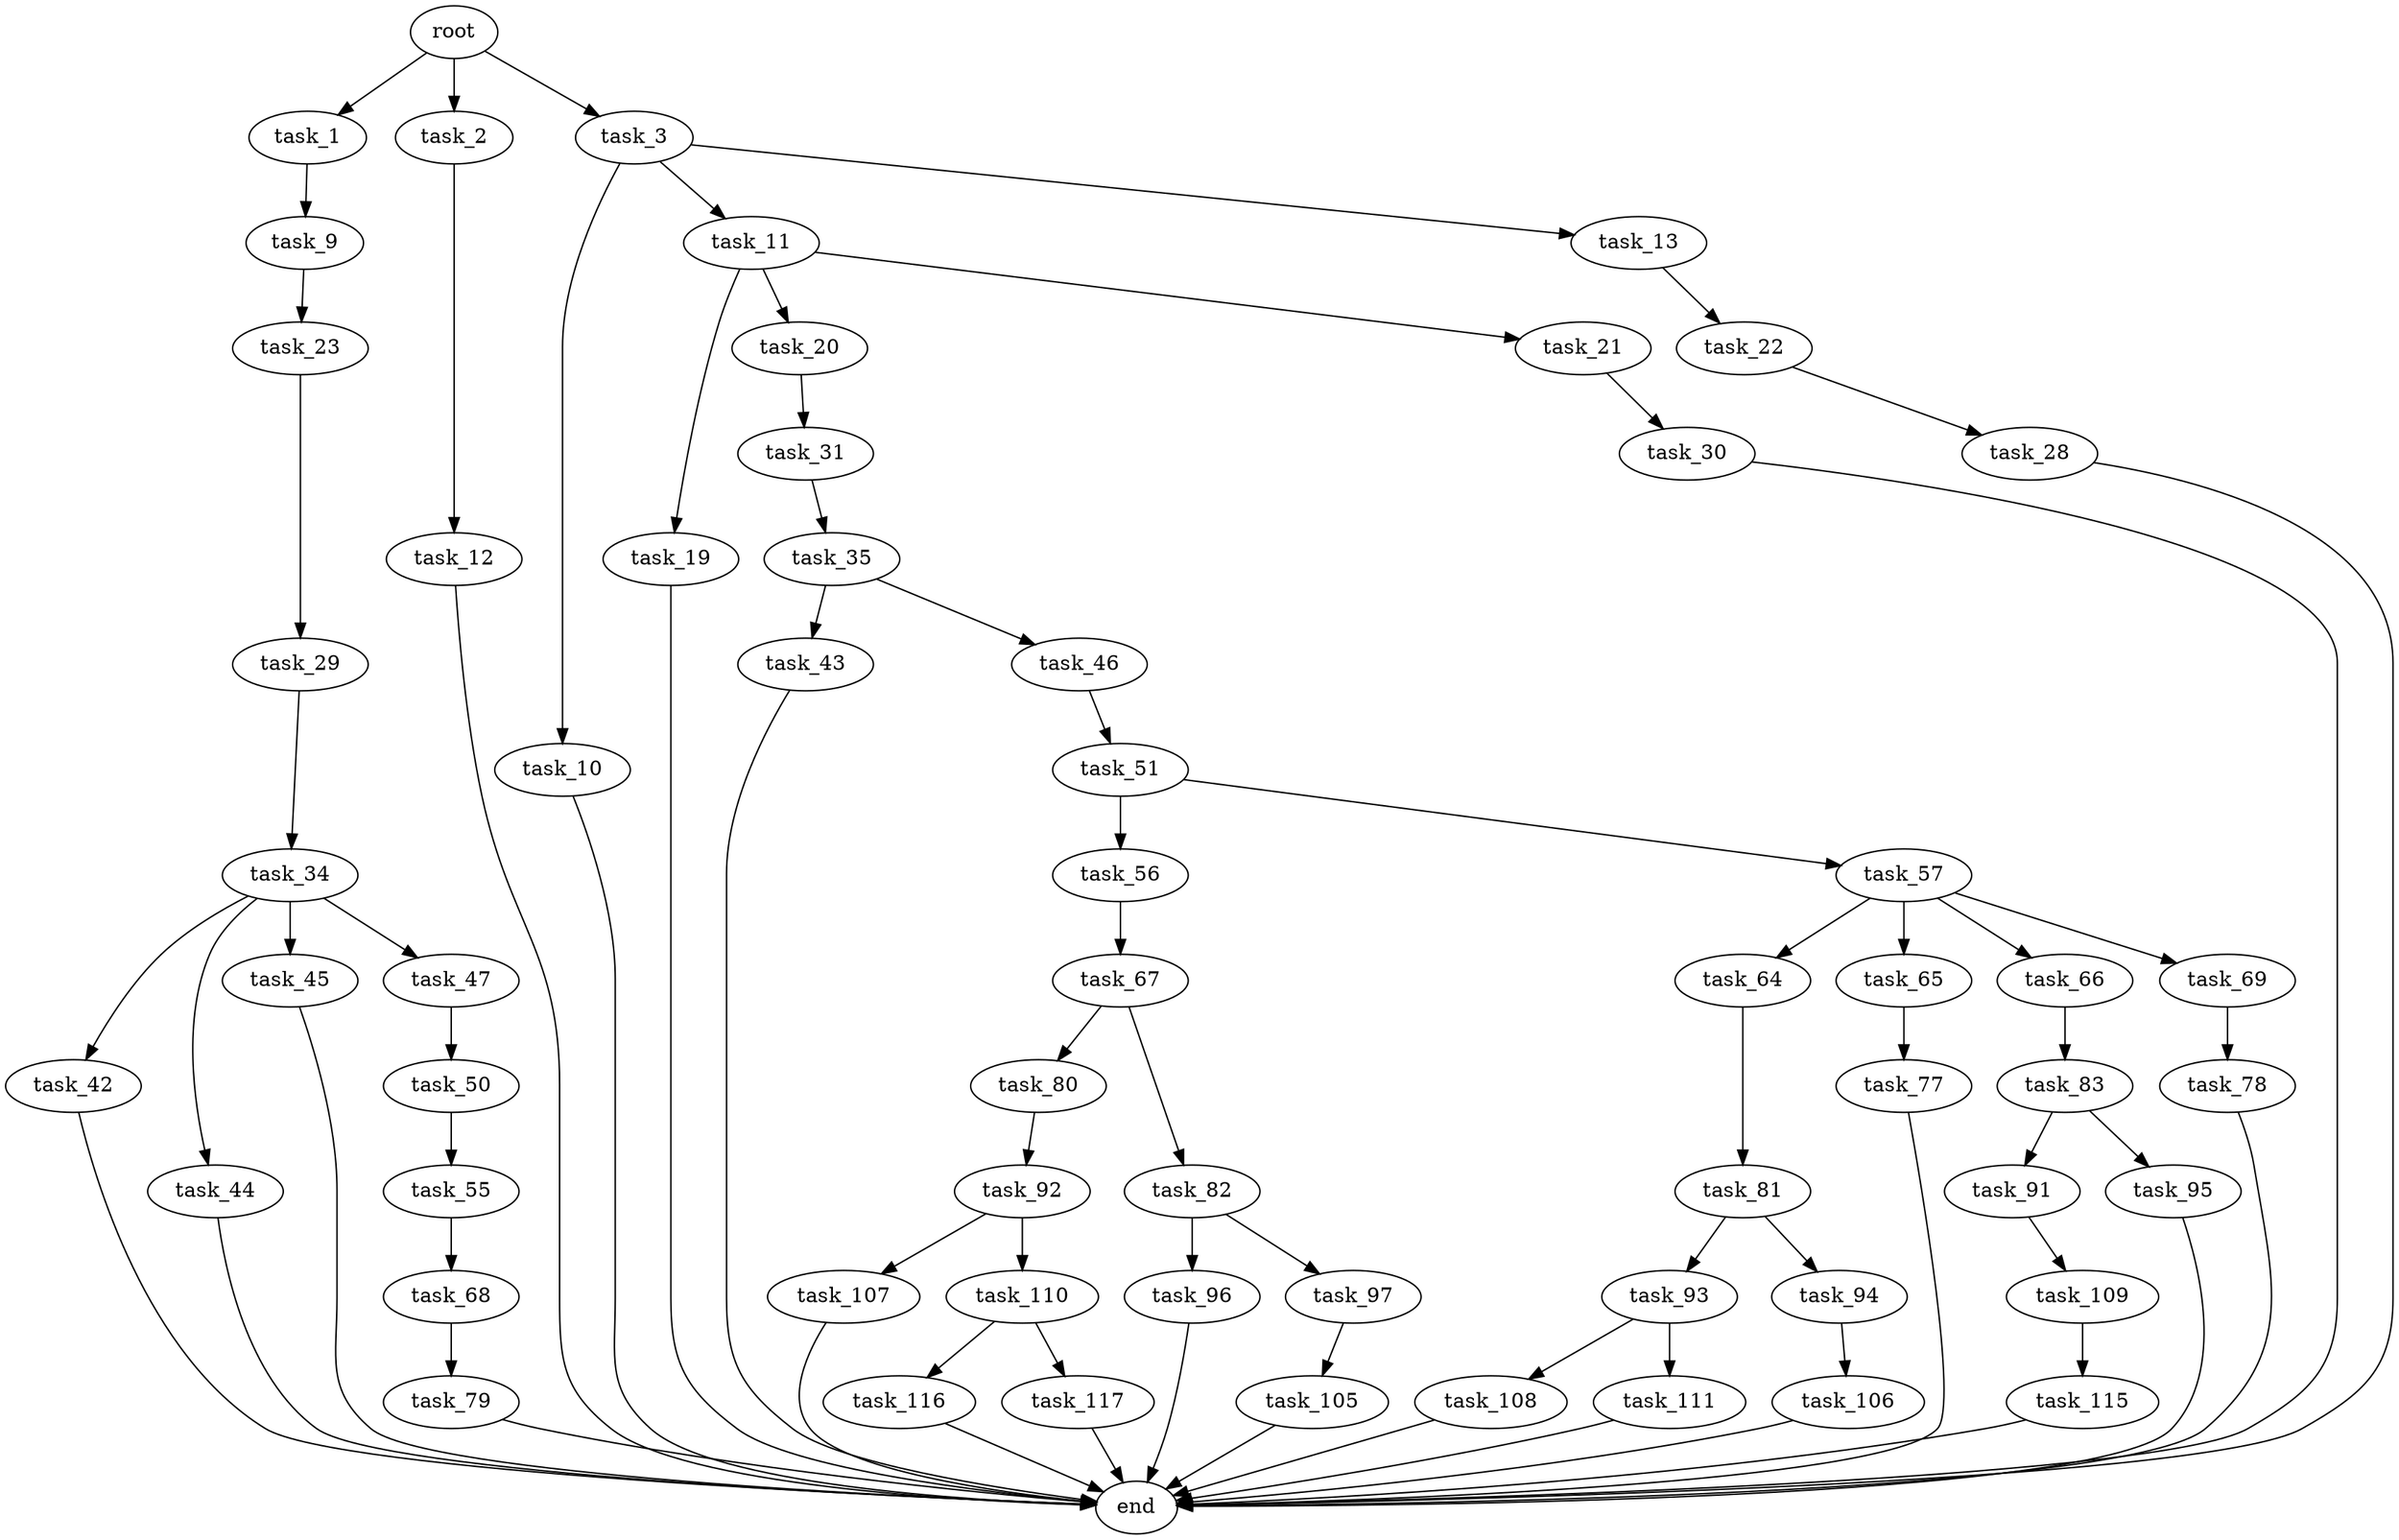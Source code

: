 digraph G {
  root [size="0.000000"];
  task_1 [size="68719476736.000000"];
  task_2 [size="823977103182.000000"];
  task_3 [size="2099908334.000000"];
  task_9 [size="31449161270.000000"];
  task_12 [size="6889988888.000000"];
  task_10 [size="4373052875.000000"];
  task_11 [size="28991029248.000000"];
  task_13 [size="55692600624.000000"];
  task_23 [size="134217728000.000000"];
  end [size="0.000000"];
  task_19 [size="309903645.000000"];
  task_20 [size="155303805942.000000"];
  task_21 [size="259108801150.000000"];
  task_22 [size="187935727920.000000"];
  task_31 [size="134217728000.000000"];
  task_30 [size="1073741824000.000000"];
  task_28 [size="260841533940.000000"];
  task_29 [size="3572303284.000000"];
  task_34 [size="549755813888.000000"];
  task_35 [size="12900676205.000000"];
  task_42 [size="600624081255.000000"];
  task_44 [size="2142152971.000000"];
  task_45 [size="5927507801.000000"];
  task_47 [size="1514726137.000000"];
  task_43 [size="22409637628.000000"];
  task_46 [size="653399731452.000000"];
  task_51 [size="798397014841.000000"];
  task_50 [size="1073741824000.000000"];
  task_55 [size="46940493912.000000"];
  task_56 [size="4542846778.000000"];
  task_57 [size="8173081037.000000"];
  task_68 [size="161311336108.000000"];
  task_67 [size="134217728000.000000"];
  task_64 [size="1108516477.000000"];
  task_65 [size="8589934592.000000"];
  task_66 [size="572870471276.000000"];
  task_69 [size="13697901790.000000"];
  task_81 [size="238377976100.000000"];
  task_77 [size="18365942009.000000"];
  task_83 [size="835214343704.000000"];
  task_80 [size="549755813888.000000"];
  task_82 [size="8589934592.000000"];
  task_79 [size="4692650835.000000"];
  task_78 [size="368293445632.000000"];
  task_92 [size="1222997391272.000000"];
  task_93 [size="68719476736.000000"];
  task_94 [size="1222234676.000000"];
  task_96 [size="8589934592.000000"];
  task_97 [size="6814850690.000000"];
  task_91 [size="3310984272.000000"];
  task_95 [size="394432209809.000000"];
  task_109 [size="12985701787.000000"];
  task_107 [size="310582194506.000000"];
  task_110 [size="3429704965.000000"];
  task_108 [size="28991029248.000000"];
  task_111 [size="497375442.000000"];
  task_106 [size="102625322733.000000"];
  task_105 [size="231928233984.000000"];
  task_115 [size="49219793684.000000"];
  task_116 [size="231928233984.000000"];
  task_117 [size="285474780604.000000"];

  root -> task_1 [size="1.000000"];
  root -> task_2 [size="1.000000"];
  root -> task_3 [size="1.000000"];
  task_1 -> task_9 [size="134217728.000000"];
  task_2 -> task_12 [size="838860800.000000"];
  task_3 -> task_10 [size="33554432.000000"];
  task_3 -> task_11 [size="33554432.000000"];
  task_3 -> task_13 [size="33554432.000000"];
  task_9 -> task_23 [size="75497472.000000"];
  task_12 -> end [size="1.000000"];
  task_10 -> end [size="1.000000"];
  task_11 -> task_19 [size="75497472.000000"];
  task_11 -> task_20 [size="75497472.000000"];
  task_11 -> task_21 [size="75497472.000000"];
  task_13 -> task_22 [size="134217728.000000"];
  task_23 -> task_29 [size="209715200.000000"];
  task_19 -> end [size="1.000000"];
  task_20 -> task_31 [size="411041792.000000"];
  task_21 -> task_30 [size="411041792.000000"];
  task_22 -> task_28 [size="134217728.000000"];
  task_31 -> task_35 [size="209715200.000000"];
  task_30 -> end [size="1.000000"];
  task_28 -> end [size="1.000000"];
  task_29 -> task_34 [size="134217728.000000"];
  task_34 -> task_42 [size="536870912.000000"];
  task_34 -> task_44 [size="536870912.000000"];
  task_34 -> task_45 [size="536870912.000000"];
  task_34 -> task_47 [size="536870912.000000"];
  task_35 -> task_43 [size="679477248.000000"];
  task_35 -> task_46 [size="679477248.000000"];
  task_42 -> end [size="1.000000"];
  task_44 -> end [size="1.000000"];
  task_45 -> end [size="1.000000"];
  task_47 -> task_50 [size="134217728.000000"];
  task_43 -> end [size="1.000000"];
  task_46 -> task_51 [size="536870912.000000"];
  task_51 -> task_56 [size="679477248.000000"];
  task_51 -> task_57 [size="679477248.000000"];
  task_50 -> task_55 [size="838860800.000000"];
  task_55 -> task_68 [size="838860800.000000"];
  task_56 -> task_67 [size="209715200.000000"];
  task_57 -> task_64 [size="301989888.000000"];
  task_57 -> task_65 [size="301989888.000000"];
  task_57 -> task_66 [size="301989888.000000"];
  task_57 -> task_69 [size="301989888.000000"];
  task_68 -> task_79 [size="536870912.000000"];
  task_67 -> task_80 [size="209715200.000000"];
  task_67 -> task_82 [size="209715200.000000"];
  task_64 -> task_81 [size="75497472.000000"];
  task_65 -> task_77 [size="33554432.000000"];
  task_66 -> task_83 [size="411041792.000000"];
  task_69 -> task_78 [size="301989888.000000"];
  task_81 -> task_93 [size="209715200.000000"];
  task_81 -> task_94 [size="209715200.000000"];
  task_77 -> end [size="1.000000"];
  task_83 -> task_91 [size="536870912.000000"];
  task_83 -> task_95 [size="536870912.000000"];
  task_80 -> task_92 [size="536870912.000000"];
  task_82 -> task_96 [size="33554432.000000"];
  task_82 -> task_97 [size="33554432.000000"];
  task_79 -> end [size="1.000000"];
  task_78 -> end [size="1.000000"];
  task_92 -> task_107 [size="838860800.000000"];
  task_92 -> task_110 [size="838860800.000000"];
  task_93 -> task_108 [size="134217728.000000"];
  task_93 -> task_111 [size="134217728.000000"];
  task_94 -> task_106 [size="33554432.000000"];
  task_96 -> end [size="1.000000"];
  task_97 -> task_105 [size="134217728.000000"];
  task_91 -> task_109 [size="134217728.000000"];
  task_95 -> end [size="1.000000"];
  task_109 -> task_115 [size="411041792.000000"];
  task_107 -> end [size="1.000000"];
  task_110 -> task_116 [size="134217728.000000"];
  task_110 -> task_117 [size="134217728.000000"];
  task_108 -> end [size="1.000000"];
  task_111 -> end [size="1.000000"];
  task_106 -> end [size="1.000000"];
  task_105 -> end [size="1.000000"];
  task_115 -> end [size="1.000000"];
  task_116 -> end [size="1.000000"];
  task_117 -> end [size="1.000000"];
}
